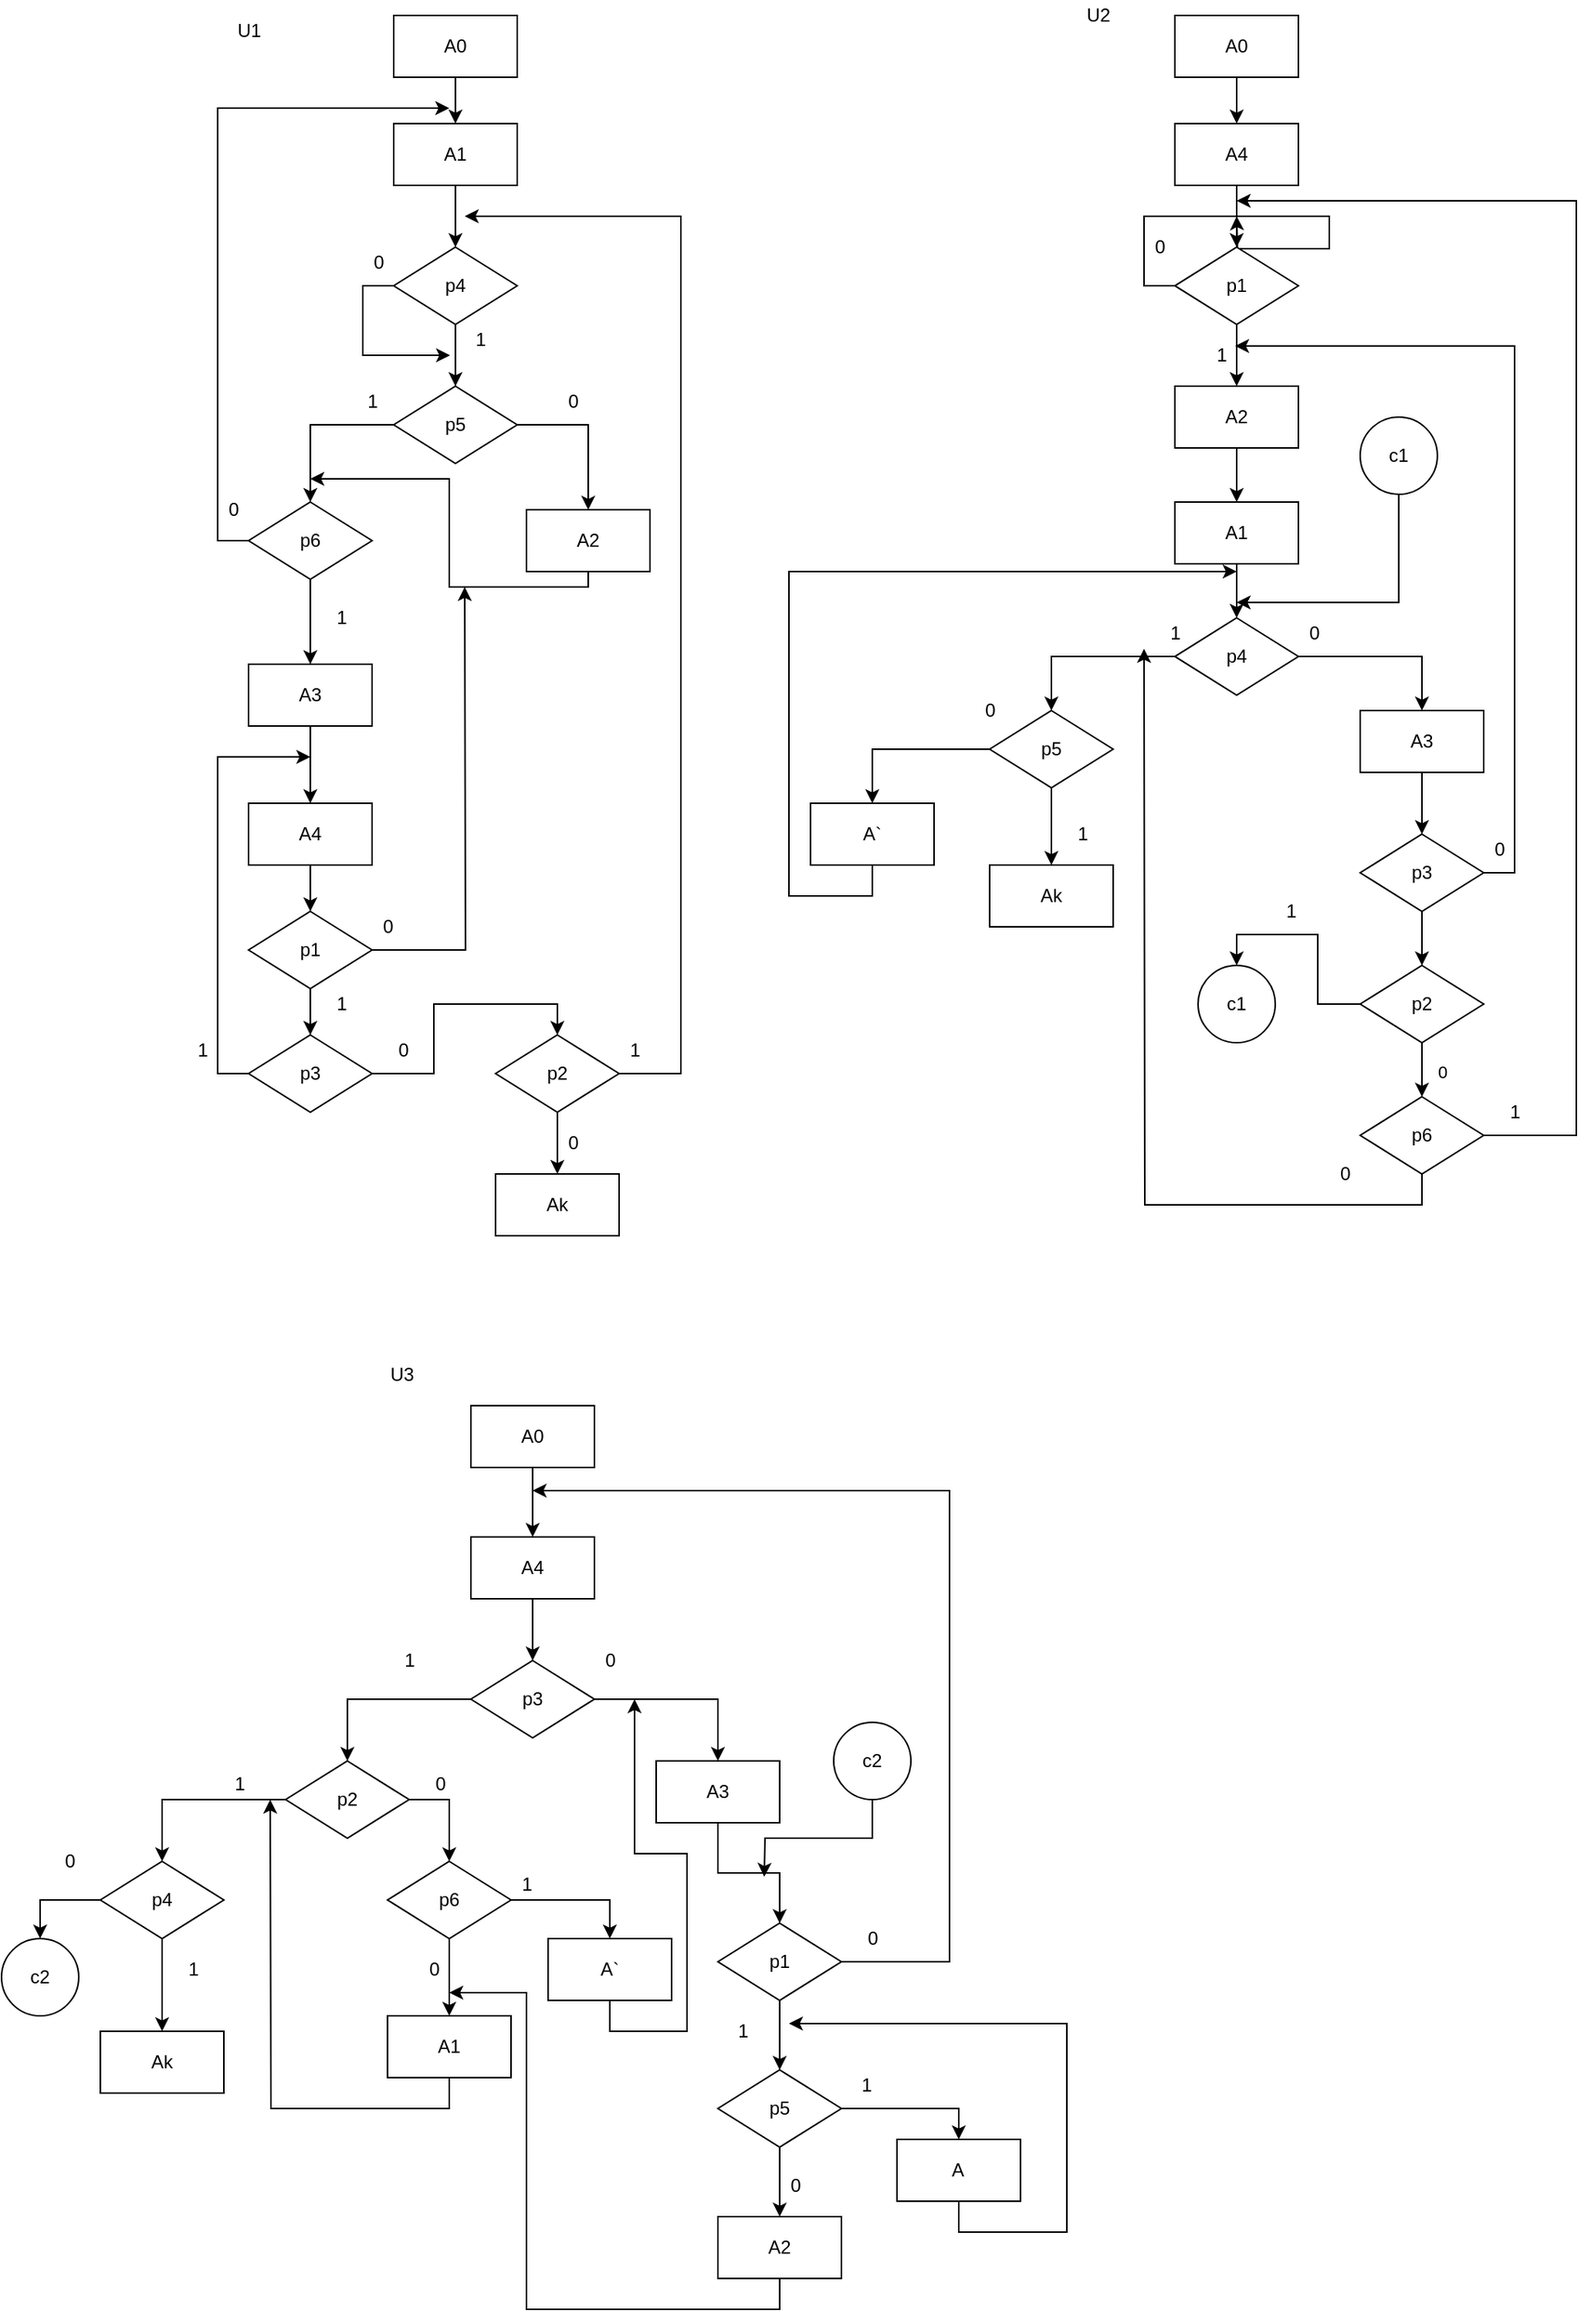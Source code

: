 <mxfile version="14.6.13" type="device"><diagram id="yXmyV-ff9taDBIS8sXon" name="Page-1"><mxGraphModel dx="1955" dy="896" grid="1" gridSize="10" guides="1" tooltips="1" connect="1" arrows="1" fold="1" page="1" pageScale="1" pageWidth="827" pageHeight="1169" math="0" shadow="0"><root><mxCell id="0"/><mxCell id="1" parent="0"/><mxCell id="BDpaVEyDReG0waHdADz5-3" style="edgeStyle=orthogonalEdgeStyle;rounded=0;orthogonalLoop=1;jettySize=auto;html=1;exitX=0.5;exitY=1;exitDx=0;exitDy=0;entryX=0.5;entryY=0;entryDx=0;entryDy=0;" edge="1" parent="1" source="BDpaVEyDReG0waHdADz5-1" target="BDpaVEyDReG0waHdADz5-2"><mxGeometry relative="1" as="geometry"/></mxCell><mxCell id="BDpaVEyDReG0waHdADz5-1" value="A0" style="rounded=0;whiteSpace=wrap;html=1;" vertex="1" parent="1"><mxGeometry x="374" y="30" width="80" height="40" as="geometry"/></mxCell><mxCell id="BDpaVEyDReG0waHdADz5-5" style="edgeStyle=orthogonalEdgeStyle;rounded=0;orthogonalLoop=1;jettySize=auto;html=1;exitX=0.5;exitY=1;exitDx=0;exitDy=0;entryX=0.5;entryY=0;entryDx=0;entryDy=0;" edge="1" parent="1" source="BDpaVEyDReG0waHdADz5-2" target="BDpaVEyDReG0waHdADz5-4"><mxGeometry relative="1" as="geometry"/></mxCell><mxCell id="BDpaVEyDReG0waHdADz5-2" value="A1" style="rounded=0;whiteSpace=wrap;html=1;" vertex="1" parent="1"><mxGeometry x="374" y="100" width="80" height="40" as="geometry"/></mxCell><mxCell id="BDpaVEyDReG0waHdADz5-7" style="edgeStyle=orthogonalEdgeStyle;rounded=0;orthogonalLoop=1;jettySize=auto;html=1;exitX=0.5;exitY=1;exitDx=0;exitDy=0;entryX=0.5;entryY=0;entryDx=0;entryDy=0;" edge="1" parent="1" source="BDpaVEyDReG0waHdADz5-4" target="BDpaVEyDReG0waHdADz5-6"><mxGeometry relative="1" as="geometry"/></mxCell><mxCell id="BDpaVEyDReG0waHdADz5-9" style="edgeStyle=orthogonalEdgeStyle;rounded=0;orthogonalLoop=1;jettySize=auto;html=1;exitX=0;exitY=0.5;exitDx=0;exitDy=0;" edge="1" parent="1" source="BDpaVEyDReG0waHdADz5-4"><mxGeometry relative="1" as="geometry"><mxPoint x="410" y="250" as="targetPoint"/></mxGeometry></mxCell><mxCell id="BDpaVEyDReG0waHdADz5-4" value="p4" style="rhombus;whiteSpace=wrap;html=1;" vertex="1" parent="1"><mxGeometry x="374" y="180" width="80" height="50" as="geometry"/></mxCell><mxCell id="BDpaVEyDReG0waHdADz5-12" style="edgeStyle=orthogonalEdgeStyle;rounded=0;orthogonalLoop=1;jettySize=auto;html=1;exitX=1;exitY=0.5;exitDx=0;exitDy=0;entryX=0.5;entryY=0;entryDx=0;entryDy=0;" edge="1" parent="1" source="BDpaVEyDReG0waHdADz5-6" target="BDpaVEyDReG0waHdADz5-11"><mxGeometry relative="1" as="geometry"/></mxCell><mxCell id="BDpaVEyDReG0waHdADz5-14" style="edgeStyle=orthogonalEdgeStyle;rounded=0;orthogonalLoop=1;jettySize=auto;html=1;exitX=0;exitY=0.5;exitDx=0;exitDy=0;entryX=0.5;entryY=0;entryDx=0;entryDy=0;" edge="1" parent="1" source="BDpaVEyDReG0waHdADz5-6" target="BDpaVEyDReG0waHdADz5-13"><mxGeometry relative="1" as="geometry"/></mxCell><mxCell id="BDpaVEyDReG0waHdADz5-6" value="p5" style="rhombus;whiteSpace=wrap;html=1;" vertex="1" parent="1"><mxGeometry x="374" y="270" width="80" height="50" as="geometry"/></mxCell><mxCell id="BDpaVEyDReG0waHdADz5-8" value="1" style="text;html=1;align=center;verticalAlign=middle;resizable=0;points=[];autosize=1;strokeColor=none;" vertex="1" parent="1"><mxGeometry x="420" y="230" width="20" height="20" as="geometry"/></mxCell><mxCell id="BDpaVEyDReG0waHdADz5-10" value="0" style="text;html=1;align=center;verticalAlign=middle;resizable=0;points=[];autosize=1;strokeColor=none;" vertex="1" parent="1"><mxGeometry x="354" y="180" width="20" height="20" as="geometry"/></mxCell><mxCell id="BDpaVEyDReG0waHdADz5-19" style="edgeStyle=orthogonalEdgeStyle;rounded=0;orthogonalLoop=1;jettySize=auto;html=1;exitX=0.5;exitY=1;exitDx=0;exitDy=0;" edge="1" parent="1" source="BDpaVEyDReG0waHdADz5-11"><mxGeometry relative="1" as="geometry"><mxPoint x="320" y="330" as="targetPoint"/><Array as="points"><mxPoint x="500" y="400"/><mxPoint x="410" y="400"/><mxPoint x="410" y="330"/></Array></mxGeometry></mxCell><mxCell id="BDpaVEyDReG0waHdADz5-11" value="A2" style="rounded=0;whiteSpace=wrap;html=1;" vertex="1" parent="1"><mxGeometry x="460" y="350" width="80" height="40" as="geometry"/></mxCell><mxCell id="BDpaVEyDReG0waHdADz5-20" style="edgeStyle=orthogonalEdgeStyle;rounded=0;orthogonalLoop=1;jettySize=auto;html=1;exitX=0;exitY=0.5;exitDx=0;exitDy=0;" edge="1" parent="1" source="BDpaVEyDReG0waHdADz5-13"><mxGeometry relative="1" as="geometry"><mxPoint x="410" y="90" as="targetPoint"/><Array as="points"><mxPoint x="260" y="370"/><mxPoint x="260" y="90"/></Array></mxGeometry></mxCell><mxCell id="BDpaVEyDReG0waHdADz5-23" style="edgeStyle=orthogonalEdgeStyle;rounded=0;orthogonalLoop=1;jettySize=auto;html=1;exitX=0.5;exitY=1;exitDx=0;exitDy=0;entryX=0.5;entryY=0;entryDx=0;entryDy=0;" edge="1" parent="1" source="BDpaVEyDReG0waHdADz5-13" target="BDpaVEyDReG0waHdADz5-22"><mxGeometry relative="1" as="geometry"/></mxCell><mxCell id="BDpaVEyDReG0waHdADz5-13" value="p6" style="rhombus;whiteSpace=wrap;html=1;" vertex="1" parent="1"><mxGeometry x="280" y="345" width="80" height="50" as="geometry"/></mxCell><mxCell id="BDpaVEyDReG0waHdADz5-15" value="0" style="text;html=1;align=center;verticalAlign=middle;resizable=0;points=[];autosize=1;strokeColor=none;" vertex="1" parent="1"><mxGeometry x="480" y="270" width="20" height="20" as="geometry"/></mxCell><mxCell id="BDpaVEyDReG0waHdADz5-16" value="1" style="text;html=1;align=center;verticalAlign=middle;resizable=0;points=[];autosize=1;strokeColor=none;" vertex="1" parent="1"><mxGeometry x="350" y="270" width="20" height="20" as="geometry"/></mxCell><mxCell id="BDpaVEyDReG0waHdADz5-21" value="0" style="text;html=1;align=center;verticalAlign=middle;resizable=0;points=[];autosize=1;strokeColor=none;" vertex="1" parent="1"><mxGeometry x="260" y="340" width="20" height="20" as="geometry"/></mxCell><mxCell id="BDpaVEyDReG0waHdADz5-26" style="edgeStyle=orthogonalEdgeStyle;rounded=0;orthogonalLoop=1;jettySize=auto;html=1;exitX=0.5;exitY=1;exitDx=0;exitDy=0;entryX=0.5;entryY=0;entryDx=0;entryDy=0;" edge="1" parent="1" source="BDpaVEyDReG0waHdADz5-22" target="BDpaVEyDReG0waHdADz5-25"><mxGeometry relative="1" as="geometry"/></mxCell><mxCell id="BDpaVEyDReG0waHdADz5-22" value="A3" style="rounded=0;whiteSpace=wrap;html=1;" vertex="1" parent="1"><mxGeometry x="280" y="450" width="80" height="40" as="geometry"/></mxCell><mxCell id="BDpaVEyDReG0waHdADz5-24" value="1" style="text;html=1;align=center;verticalAlign=middle;resizable=0;points=[];autosize=1;strokeColor=none;" vertex="1" parent="1"><mxGeometry x="330" y="410" width="20" height="20" as="geometry"/></mxCell><mxCell id="BDpaVEyDReG0waHdADz5-28" style="edgeStyle=orthogonalEdgeStyle;rounded=0;orthogonalLoop=1;jettySize=auto;html=1;exitX=0.5;exitY=1;exitDx=0;exitDy=0;entryX=0.5;entryY=0;entryDx=0;entryDy=0;" edge="1" parent="1" source="BDpaVEyDReG0waHdADz5-25" target="BDpaVEyDReG0waHdADz5-27"><mxGeometry relative="1" as="geometry"/></mxCell><mxCell id="BDpaVEyDReG0waHdADz5-25" value="A4" style="rounded=0;whiteSpace=wrap;html=1;" vertex="1" parent="1"><mxGeometry x="280" y="540" width="80" height="40" as="geometry"/></mxCell><mxCell id="BDpaVEyDReG0waHdADz5-29" style="edgeStyle=orthogonalEdgeStyle;rounded=0;orthogonalLoop=1;jettySize=auto;html=1;exitX=1;exitY=0.5;exitDx=0;exitDy=0;" edge="1" parent="1" source="BDpaVEyDReG0waHdADz5-27"><mxGeometry relative="1" as="geometry"><mxPoint x="420" y="400" as="targetPoint"/></mxGeometry></mxCell><mxCell id="BDpaVEyDReG0waHdADz5-32" style="edgeStyle=orthogonalEdgeStyle;rounded=0;orthogonalLoop=1;jettySize=auto;html=1;exitX=0.5;exitY=1;exitDx=0;exitDy=0;entryX=0.5;entryY=0;entryDx=0;entryDy=0;" edge="1" parent="1" source="BDpaVEyDReG0waHdADz5-27" target="BDpaVEyDReG0waHdADz5-31"><mxGeometry relative="1" as="geometry"/></mxCell><mxCell id="BDpaVEyDReG0waHdADz5-27" value="p1" style="rhombus;whiteSpace=wrap;html=1;" vertex="1" parent="1"><mxGeometry x="280" y="610" width="80" height="50" as="geometry"/></mxCell><mxCell id="BDpaVEyDReG0waHdADz5-30" value="0" style="text;html=1;align=center;verticalAlign=middle;resizable=0;points=[];autosize=1;strokeColor=none;" vertex="1" parent="1"><mxGeometry x="360" y="610" width="20" height="20" as="geometry"/></mxCell><mxCell id="BDpaVEyDReG0waHdADz5-34" style="edgeStyle=orthogonalEdgeStyle;rounded=0;orthogonalLoop=1;jettySize=auto;html=1;exitX=0;exitY=0.5;exitDx=0;exitDy=0;" edge="1" parent="1" source="BDpaVEyDReG0waHdADz5-31"><mxGeometry relative="1" as="geometry"><mxPoint x="320" y="510" as="targetPoint"/><Array as="points"><mxPoint x="260" y="715"/><mxPoint x="260" y="510"/></Array></mxGeometry></mxCell><mxCell id="BDpaVEyDReG0waHdADz5-37" style="edgeStyle=orthogonalEdgeStyle;rounded=0;orthogonalLoop=1;jettySize=auto;html=1;exitX=1;exitY=0.5;exitDx=0;exitDy=0;entryX=0.5;entryY=0;entryDx=0;entryDy=0;" edge="1" parent="1" source="BDpaVEyDReG0waHdADz5-31" target="BDpaVEyDReG0waHdADz5-36"><mxGeometry relative="1" as="geometry"/></mxCell><mxCell id="BDpaVEyDReG0waHdADz5-31" value="p3" style="rhombus;whiteSpace=wrap;html=1;" vertex="1" parent="1"><mxGeometry x="280" y="690" width="80" height="50" as="geometry"/></mxCell><mxCell id="BDpaVEyDReG0waHdADz5-33" value="1" style="text;html=1;align=center;verticalAlign=middle;resizable=0;points=[];autosize=1;strokeColor=none;" vertex="1" parent="1"><mxGeometry x="330" y="660" width="20" height="20" as="geometry"/></mxCell><mxCell id="BDpaVEyDReG0waHdADz5-35" value="1" style="text;html=1;align=center;verticalAlign=middle;resizable=0;points=[];autosize=1;strokeColor=none;" vertex="1" parent="1"><mxGeometry x="240" y="690" width="20" height="20" as="geometry"/></mxCell><mxCell id="BDpaVEyDReG0waHdADz5-39" style="edgeStyle=orthogonalEdgeStyle;rounded=0;orthogonalLoop=1;jettySize=auto;html=1;exitX=1;exitY=0.5;exitDx=0;exitDy=0;" edge="1" parent="1" source="BDpaVEyDReG0waHdADz5-36"><mxGeometry relative="1" as="geometry"><mxPoint x="420" y="160" as="targetPoint"/><Array as="points"><mxPoint x="560" y="715"/><mxPoint x="560" y="160"/></Array></mxGeometry></mxCell><mxCell id="BDpaVEyDReG0waHdADz5-42" style="edgeStyle=orthogonalEdgeStyle;rounded=0;orthogonalLoop=1;jettySize=auto;html=1;exitX=0.5;exitY=1;exitDx=0;exitDy=0;" edge="1" parent="1" source="BDpaVEyDReG0waHdADz5-36" target="BDpaVEyDReG0waHdADz5-41"><mxGeometry relative="1" as="geometry"/></mxCell><mxCell id="BDpaVEyDReG0waHdADz5-36" value="p2" style="rhombus;whiteSpace=wrap;html=1;" vertex="1" parent="1"><mxGeometry x="440" y="690" width="80" height="50" as="geometry"/></mxCell><mxCell id="BDpaVEyDReG0waHdADz5-38" value="0" style="text;html=1;align=center;verticalAlign=middle;resizable=0;points=[];autosize=1;strokeColor=none;" vertex="1" parent="1"><mxGeometry x="370" y="690" width="20" height="20" as="geometry"/></mxCell><mxCell id="BDpaVEyDReG0waHdADz5-40" value="1" style="text;html=1;align=center;verticalAlign=middle;resizable=0;points=[];autosize=1;strokeColor=none;" vertex="1" parent="1"><mxGeometry x="520" y="690" width="20" height="20" as="geometry"/></mxCell><mxCell id="BDpaVEyDReG0waHdADz5-41" value="Ak" style="rounded=0;whiteSpace=wrap;html=1;" vertex="1" parent="1"><mxGeometry x="440" y="780" width="80" height="40" as="geometry"/></mxCell><mxCell id="BDpaVEyDReG0waHdADz5-43" value="0" style="text;html=1;align=center;verticalAlign=middle;resizable=0;points=[];autosize=1;strokeColor=none;" vertex="1" parent="1"><mxGeometry x="480" y="750" width="20" height="20" as="geometry"/></mxCell><mxCell id="BDpaVEyDReG0waHdADz5-46" style="edgeStyle=orthogonalEdgeStyle;rounded=0;orthogonalLoop=1;jettySize=auto;html=1;exitX=0.5;exitY=1;exitDx=0;exitDy=0;entryX=0.5;entryY=0;entryDx=0;entryDy=0;" edge="1" parent="1" source="BDpaVEyDReG0waHdADz5-44" target="BDpaVEyDReG0waHdADz5-45"><mxGeometry relative="1" as="geometry"/></mxCell><mxCell id="BDpaVEyDReG0waHdADz5-44" value="A0" style="rounded=0;whiteSpace=wrap;html=1;" vertex="1" parent="1"><mxGeometry x="880" y="30" width="80" height="40" as="geometry"/></mxCell><mxCell id="BDpaVEyDReG0waHdADz5-50" style="edgeStyle=orthogonalEdgeStyle;rounded=0;orthogonalLoop=1;jettySize=auto;html=1;exitX=0.5;exitY=1;exitDx=0;exitDy=0;entryX=0.5;entryY=0;entryDx=0;entryDy=0;" edge="1" parent="1" source="BDpaVEyDReG0waHdADz5-45" target="BDpaVEyDReG0waHdADz5-49"><mxGeometry relative="1" as="geometry"/></mxCell><mxCell id="BDpaVEyDReG0waHdADz5-45" value="A4" style="rounded=0;whiteSpace=wrap;html=1;" vertex="1" parent="1"><mxGeometry x="880" y="100" width="80" height="40" as="geometry"/></mxCell><mxCell id="BDpaVEyDReG0waHdADz5-47" value="U1" style="text;html=1;align=center;verticalAlign=middle;resizable=0;points=[];autosize=1;strokeColor=none;" vertex="1" parent="1"><mxGeometry x="265" y="30" width="30" height="20" as="geometry"/></mxCell><mxCell id="BDpaVEyDReG0waHdADz5-48" value="U2" style="text;html=1;align=center;verticalAlign=middle;resizable=0;points=[];autosize=1;strokeColor=none;" vertex="1" parent="1"><mxGeometry x="815" y="20" width="30" height="20" as="geometry"/></mxCell><mxCell id="BDpaVEyDReG0waHdADz5-54" style="edgeStyle=orthogonalEdgeStyle;rounded=0;orthogonalLoop=1;jettySize=auto;html=1;exitX=0.5;exitY=1;exitDx=0;exitDy=0;entryX=0.5;entryY=0;entryDx=0;entryDy=0;" edge="1" parent="1" source="BDpaVEyDReG0waHdADz5-49" target="BDpaVEyDReG0waHdADz5-53"><mxGeometry relative="1" as="geometry"/></mxCell><mxCell id="BDpaVEyDReG0waHdADz5-82" style="edgeStyle=orthogonalEdgeStyle;rounded=0;orthogonalLoop=1;jettySize=auto;html=1;exitX=0;exitY=0.5;exitDx=0;exitDy=0;" edge="1" parent="1" source="BDpaVEyDReG0waHdADz5-49"><mxGeometry relative="1" as="geometry"><mxPoint x="920" y="160" as="targetPoint"/></mxGeometry></mxCell><mxCell id="BDpaVEyDReG0waHdADz5-49" value="p1" style="rhombus;whiteSpace=wrap;html=1;" vertex="1" parent="1"><mxGeometry x="880" y="180" width="80" height="50" as="geometry"/></mxCell><mxCell id="BDpaVEyDReG0waHdADz5-57" style="edgeStyle=orthogonalEdgeStyle;rounded=0;orthogonalLoop=1;jettySize=auto;html=1;exitX=0.5;exitY=1;exitDx=0;exitDy=0;entryX=0.5;entryY=0;entryDx=0;entryDy=0;" edge="1" parent="1" source="BDpaVEyDReG0waHdADz5-53" target="BDpaVEyDReG0waHdADz5-56"><mxGeometry relative="1" as="geometry"/></mxCell><mxCell id="BDpaVEyDReG0waHdADz5-53" value="A2" style="rounded=0;whiteSpace=wrap;html=1;" vertex="1" parent="1"><mxGeometry x="880" y="270" width="80" height="40" as="geometry"/></mxCell><mxCell id="BDpaVEyDReG0waHdADz5-55" value="1" style="text;html=1;align=center;verticalAlign=middle;resizable=0;points=[];autosize=1;strokeColor=none;" vertex="1" parent="1"><mxGeometry x="900" y="240" width="20" height="20" as="geometry"/></mxCell><mxCell id="BDpaVEyDReG0waHdADz5-59" style="edgeStyle=orthogonalEdgeStyle;rounded=0;orthogonalLoop=1;jettySize=auto;html=1;exitX=0.5;exitY=1;exitDx=0;exitDy=0;entryX=0.5;entryY=0;entryDx=0;entryDy=0;" edge="1" parent="1" source="BDpaVEyDReG0waHdADz5-56" target="BDpaVEyDReG0waHdADz5-58"><mxGeometry relative="1" as="geometry"/></mxCell><mxCell id="BDpaVEyDReG0waHdADz5-56" value="A1" style="rounded=0;whiteSpace=wrap;html=1;" vertex="1" parent="1"><mxGeometry x="880" y="345" width="80" height="40" as="geometry"/></mxCell><mxCell id="BDpaVEyDReG0waHdADz5-61" style="edgeStyle=orthogonalEdgeStyle;rounded=0;orthogonalLoop=1;jettySize=auto;html=1;exitX=0;exitY=0.5;exitDx=0;exitDy=0;" edge="1" parent="1" source="BDpaVEyDReG0waHdADz5-58" target="BDpaVEyDReG0waHdADz5-60"><mxGeometry relative="1" as="geometry"/></mxCell><mxCell id="BDpaVEyDReG0waHdADz5-64" style="edgeStyle=orthogonalEdgeStyle;rounded=0;orthogonalLoop=1;jettySize=auto;html=1;exitX=1;exitY=0.5;exitDx=0;exitDy=0;entryX=0.5;entryY=0;entryDx=0;entryDy=0;" edge="1" parent="1" source="BDpaVEyDReG0waHdADz5-58" target="BDpaVEyDReG0waHdADz5-63"><mxGeometry relative="1" as="geometry"/></mxCell><mxCell id="BDpaVEyDReG0waHdADz5-58" value="p4" style="rhombus;whiteSpace=wrap;html=1;" vertex="1" parent="1"><mxGeometry x="880" y="420" width="80" height="50" as="geometry"/></mxCell><mxCell id="BDpaVEyDReG0waHdADz5-90" style="edgeStyle=orthogonalEdgeStyle;rounded=0;orthogonalLoop=1;jettySize=auto;html=1;exitX=0.5;exitY=1;exitDx=0;exitDy=0;entryX=0.5;entryY=0;entryDx=0;entryDy=0;" edge="1" parent="1" source="BDpaVEyDReG0waHdADz5-60" target="BDpaVEyDReG0waHdADz5-89"><mxGeometry relative="1" as="geometry"/></mxCell><mxCell id="BDpaVEyDReG0waHdADz5-172" style="edgeStyle=orthogonalEdgeStyle;rounded=0;orthogonalLoop=1;jettySize=auto;html=1;exitX=0;exitY=0.5;exitDx=0;exitDy=0;entryX=0.5;entryY=0;entryDx=0;entryDy=0;" edge="1" parent="1" source="BDpaVEyDReG0waHdADz5-60" target="BDpaVEyDReG0waHdADz5-171"><mxGeometry relative="1" as="geometry"/></mxCell><mxCell id="BDpaVEyDReG0waHdADz5-60" value="p5" style="rhombus;whiteSpace=wrap;html=1;" vertex="1" parent="1"><mxGeometry x="760" y="480" width="80" height="50" as="geometry"/></mxCell><mxCell id="BDpaVEyDReG0waHdADz5-62" value="1" style="text;html=1;align=center;verticalAlign=middle;resizable=0;points=[];autosize=1;strokeColor=none;" vertex="1" parent="1"><mxGeometry x="870" y="420" width="20" height="20" as="geometry"/></mxCell><mxCell id="BDpaVEyDReG0waHdADz5-67" style="edgeStyle=orthogonalEdgeStyle;rounded=0;orthogonalLoop=1;jettySize=auto;html=1;exitX=0.5;exitY=1;exitDx=0;exitDy=0;entryX=0.5;entryY=0;entryDx=0;entryDy=0;" edge="1" parent="1" source="BDpaVEyDReG0waHdADz5-63" target="BDpaVEyDReG0waHdADz5-66"><mxGeometry relative="1" as="geometry"/></mxCell><mxCell id="BDpaVEyDReG0waHdADz5-63" value="A3" style="rounded=0;whiteSpace=wrap;html=1;" vertex="1" parent="1"><mxGeometry x="1000" y="480" width="80" height="40" as="geometry"/></mxCell><mxCell id="BDpaVEyDReG0waHdADz5-65" value="0" style="text;html=1;align=center;verticalAlign=middle;resizable=0;points=[];autosize=1;strokeColor=none;" vertex="1" parent="1"><mxGeometry x="960" y="420" width="20" height="20" as="geometry"/></mxCell><mxCell id="BDpaVEyDReG0waHdADz5-68" style="edgeStyle=orthogonalEdgeStyle;rounded=0;orthogonalLoop=1;jettySize=auto;html=1;exitX=1;exitY=0.5;exitDx=0;exitDy=0;entryX=0.95;entryY=0.2;entryDx=0;entryDy=0;entryPerimeter=0;" edge="1" parent="1" source="BDpaVEyDReG0waHdADz5-66" target="BDpaVEyDReG0waHdADz5-55"><mxGeometry relative="1" as="geometry"/></mxCell><mxCell id="BDpaVEyDReG0waHdADz5-71" style="edgeStyle=orthogonalEdgeStyle;rounded=0;orthogonalLoop=1;jettySize=auto;html=1;exitX=0.5;exitY=1;exitDx=0;exitDy=0;entryX=0.5;entryY=0;entryDx=0;entryDy=0;" edge="1" parent="1" source="BDpaVEyDReG0waHdADz5-66" target="BDpaVEyDReG0waHdADz5-70"><mxGeometry relative="1" as="geometry"/></mxCell><mxCell id="BDpaVEyDReG0waHdADz5-66" value="p3" style="rhombus;whiteSpace=wrap;html=1;" vertex="1" parent="1"><mxGeometry x="1000" y="560" width="80" height="50" as="geometry"/></mxCell><mxCell id="BDpaVEyDReG0waHdADz5-69" value="0" style="text;html=1;align=center;verticalAlign=middle;resizable=0;points=[];autosize=1;strokeColor=none;" vertex="1" parent="1"><mxGeometry x="1080" y="560" width="20" height="20" as="geometry"/></mxCell><mxCell id="BDpaVEyDReG0waHdADz5-73" style="edgeStyle=orthogonalEdgeStyle;rounded=0;orthogonalLoop=1;jettySize=auto;html=1;exitX=0;exitY=0.5;exitDx=0;exitDy=0;entryX=0.5;entryY=0;entryDx=0;entryDy=0;" edge="1" parent="1" source="BDpaVEyDReG0waHdADz5-70" target="BDpaVEyDReG0waHdADz5-72"><mxGeometry relative="1" as="geometry"/></mxCell><mxCell id="BDpaVEyDReG0waHdADz5-78" style="edgeStyle=orthogonalEdgeStyle;rounded=0;orthogonalLoop=1;jettySize=auto;html=1;exitX=0.5;exitY=1;exitDx=0;exitDy=0;entryX=0.5;entryY=0;entryDx=0;entryDy=0;" edge="1" parent="1" source="BDpaVEyDReG0waHdADz5-70" target="BDpaVEyDReG0waHdADz5-77"><mxGeometry relative="1" as="geometry"/></mxCell><mxCell id="BDpaVEyDReG0waHdADz5-79" value="0" style="edgeLabel;html=1;align=center;verticalAlign=middle;resizable=0;points=[];" vertex="1" connectable="0" parent="BDpaVEyDReG0waHdADz5-78"><mxGeometry x="0.086" y="13" relative="1" as="geometry"><mxPoint as="offset"/></mxGeometry></mxCell><mxCell id="BDpaVEyDReG0waHdADz5-70" value="p2" style="rhombus;whiteSpace=wrap;html=1;" vertex="1" parent="1"><mxGeometry x="1000" y="645" width="80" height="50" as="geometry"/></mxCell><mxCell id="BDpaVEyDReG0waHdADz5-72" value="c1" style="ellipse;whiteSpace=wrap;html=1;aspect=fixed;" vertex="1" parent="1"><mxGeometry x="895" y="645" width="50" height="50" as="geometry"/></mxCell><mxCell id="BDpaVEyDReG0waHdADz5-74" value="1" style="text;html=1;align=center;verticalAlign=middle;resizable=0;points=[];autosize=1;strokeColor=none;" vertex="1" parent="1"><mxGeometry x="945" y="600" width="20" height="20" as="geometry"/></mxCell><mxCell id="BDpaVEyDReG0waHdADz5-76" style="edgeStyle=orthogonalEdgeStyle;rounded=0;orthogonalLoop=1;jettySize=auto;html=1;exitX=0.5;exitY=1;exitDx=0;exitDy=0;" edge="1" parent="1" source="BDpaVEyDReG0waHdADz5-75"><mxGeometry relative="1" as="geometry"><mxPoint x="920" y="410" as="targetPoint"/><Array as="points"><mxPoint x="1025" y="410"/></Array></mxGeometry></mxCell><mxCell id="BDpaVEyDReG0waHdADz5-75" value="c1" style="ellipse;whiteSpace=wrap;html=1;aspect=fixed;" vertex="1" parent="1"><mxGeometry x="1000" y="290" width="50" height="50" as="geometry"/></mxCell><mxCell id="BDpaVEyDReG0waHdADz5-80" style="edgeStyle=orthogonalEdgeStyle;rounded=0;orthogonalLoop=1;jettySize=auto;html=1;exitX=0.5;exitY=1;exitDx=0;exitDy=0;" edge="1" parent="1" source="BDpaVEyDReG0waHdADz5-77"><mxGeometry relative="1" as="geometry"><mxPoint x="860" y="440" as="targetPoint"/></mxGeometry></mxCell><mxCell id="BDpaVEyDReG0waHdADz5-85" style="edgeStyle=orthogonalEdgeStyle;rounded=0;orthogonalLoop=1;jettySize=auto;html=1;exitX=1;exitY=0.5;exitDx=0;exitDy=0;" edge="1" parent="1" source="BDpaVEyDReG0waHdADz5-77"><mxGeometry relative="1" as="geometry"><mxPoint x="920" y="150" as="targetPoint"/><Array as="points"><mxPoint x="1140" y="755"/><mxPoint x="1140" y="150"/></Array></mxGeometry></mxCell><mxCell id="BDpaVEyDReG0waHdADz5-77" value="p6" style="rhombus;whiteSpace=wrap;html=1;" vertex="1" parent="1"><mxGeometry x="1000" y="730" width="80" height="50" as="geometry"/></mxCell><mxCell id="BDpaVEyDReG0waHdADz5-81" value="0" style="text;html=1;align=center;verticalAlign=middle;resizable=0;points=[];autosize=1;strokeColor=none;" vertex="1" parent="1"><mxGeometry x="980" y="770" width="20" height="20" as="geometry"/></mxCell><mxCell id="BDpaVEyDReG0waHdADz5-84" value="0" style="text;html=1;align=center;verticalAlign=middle;resizable=0;points=[];autosize=1;strokeColor=none;" vertex="1" parent="1"><mxGeometry x="860" y="170" width="20" height="20" as="geometry"/></mxCell><mxCell id="BDpaVEyDReG0waHdADz5-86" value="1" style="text;html=1;align=center;verticalAlign=middle;resizable=0;points=[];autosize=1;strokeColor=none;" vertex="1" parent="1"><mxGeometry x="1090" y="730" width="20" height="20" as="geometry"/></mxCell><mxCell id="BDpaVEyDReG0waHdADz5-88" value="0" style="text;html=1;align=center;verticalAlign=middle;resizable=0;points=[];autosize=1;strokeColor=none;" vertex="1" parent="1"><mxGeometry x="750" y="470" width="20" height="20" as="geometry"/></mxCell><mxCell id="BDpaVEyDReG0waHdADz5-89" value="Ak" style="rounded=0;whiteSpace=wrap;html=1;" vertex="1" parent="1"><mxGeometry x="760" y="580" width="80" height="40" as="geometry"/></mxCell><mxCell id="BDpaVEyDReG0waHdADz5-91" value="1" style="text;html=1;align=center;verticalAlign=middle;resizable=0;points=[];autosize=1;strokeColor=none;" vertex="1" parent="1"><mxGeometry x="810" y="550" width="20" height="20" as="geometry"/></mxCell><mxCell id="BDpaVEyDReG0waHdADz5-92" value="U3" style="text;html=1;align=center;verticalAlign=middle;resizable=0;points=[];autosize=1;strokeColor=none;" vertex="1" parent="1"><mxGeometry x="364" y="900" width="30" height="20" as="geometry"/></mxCell><mxCell id="BDpaVEyDReG0waHdADz5-95" style="edgeStyle=orthogonalEdgeStyle;rounded=0;orthogonalLoop=1;jettySize=auto;html=1;exitX=0.5;exitY=1;exitDx=0;exitDy=0;entryX=0.5;entryY=0;entryDx=0;entryDy=0;" edge="1" parent="1" source="BDpaVEyDReG0waHdADz5-93" target="BDpaVEyDReG0waHdADz5-94"><mxGeometry relative="1" as="geometry"/></mxCell><mxCell id="BDpaVEyDReG0waHdADz5-93" value="A0" style="rounded=0;whiteSpace=wrap;html=1;" vertex="1" parent="1"><mxGeometry x="424" y="930" width="80" height="40" as="geometry"/></mxCell><mxCell id="BDpaVEyDReG0waHdADz5-97" style="edgeStyle=orthogonalEdgeStyle;rounded=0;orthogonalLoop=1;jettySize=auto;html=1;exitX=0.5;exitY=1;exitDx=0;exitDy=0;entryX=0.5;entryY=0;entryDx=0;entryDy=0;" edge="1" parent="1" source="BDpaVEyDReG0waHdADz5-94" target="BDpaVEyDReG0waHdADz5-96"><mxGeometry relative="1" as="geometry"/></mxCell><mxCell id="BDpaVEyDReG0waHdADz5-94" value="A4" style="rounded=0;whiteSpace=wrap;html=1;" vertex="1" parent="1"><mxGeometry x="424" y="1015" width="80" height="40" as="geometry"/></mxCell><mxCell id="BDpaVEyDReG0waHdADz5-99" style="edgeStyle=orthogonalEdgeStyle;rounded=0;orthogonalLoop=1;jettySize=auto;html=1;exitX=0;exitY=0.5;exitDx=0;exitDy=0;entryX=0.5;entryY=0;entryDx=0;entryDy=0;" edge="1" parent="1" source="BDpaVEyDReG0waHdADz5-96" target="BDpaVEyDReG0waHdADz5-98"><mxGeometry relative="1" as="geometry"/></mxCell><mxCell id="BDpaVEyDReG0waHdADz5-102" style="edgeStyle=orthogonalEdgeStyle;rounded=0;orthogonalLoop=1;jettySize=auto;html=1;exitX=1;exitY=0.5;exitDx=0;exitDy=0;entryX=0.5;entryY=0;entryDx=0;entryDy=0;" edge="1" parent="1" source="BDpaVEyDReG0waHdADz5-96" target="BDpaVEyDReG0waHdADz5-101"><mxGeometry relative="1" as="geometry"/></mxCell><mxCell id="BDpaVEyDReG0waHdADz5-96" value="p3" style="rhombus;whiteSpace=wrap;html=1;" vertex="1" parent="1"><mxGeometry x="424" y="1095" width="80" height="50" as="geometry"/></mxCell><mxCell id="BDpaVEyDReG0waHdADz5-108" style="edgeStyle=orthogonalEdgeStyle;rounded=0;orthogonalLoop=1;jettySize=auto;html=1;exitX=1;exitY=0.5;exitDx=0;exitDy=0;entryX=0.5;entryY=0;entryDx=0;entryDy=0;" edge="1" parent="1" source="BDpaVEyDReG0waHdADz5-98" target="BDpaVEyDReG0waHdADz5-107"><mxGeometry relative="1" as="geometry"/></mxCell><mxCell id="BDpaVEyDReG0waHdADz5-109" style="edgeStyle=orthogonalEdgeStyle;rounded=0;orthogonalLoop=1;jettySize=auto;html=1;exitX=0;exitY=0.5;exitDx=0;exitDy=0;entryX=0.5;entryY=0;entryDx=0;entryDy=0;" edge="1" parent="1" source="BDpaVEyDReG0waHdADz5-98" target="BDpaVEyDReG0waHdADz5-106"><mxGeometry relative="1" as="geometry"/></mxCell><mxCell id="BDpaVEyDReG0waHdADz5-98" value="p2" style="rhombus;whiteSpace=wrap;html=1;" vertex="1" parent="1"><mxGeometry x="304" y="1160" width="80" height="50" as="geometry"/></mxCell><mxCell id="BDpaVEyDReG0waHdADz5-100" value="1" style="text;html=1;align=center;verticalAlign=middle;resizable=0;points=[];autosize=1;strokeColor=none;" vertex="1" parent="1"><mxGeometry x="374" y="1085" width="20" height="20" as="geometry"/></mxCell><mxCell id="BDpaVEyDReG0waHdADz5-119" style="edgeStyle=orthogonalEdgeStyle;rounded=0;orthogonalLoop=1;jettySize=auto;html=1;exitX=0.5;exitY=1;exitDx=0;exitDy=0;entryX=0.5;entryY=0;entryDx=0;entryDy=0;" edge="1" parent="1" source="BDpaVEyDReG0waHdADz5-101" target="BDpaVEyDReG0waHdADz5-118"><mxGeometry relative="1" as="geometry"/></mxCell><mxCell id="BDpaVEyDReG0waHdADz5-101" value="A3" style="rounded=0;whiteSpace=wrap;html=1;" vertex="1" parent="1"><mxGeometry x="544" y="1160" width="80" height="40" as="geometry"/></mxCell><mxCell id="BDpaVEyDReG0waHdADz5-103" value="0" style="text;html=1;align=center;verticalAlign=middle;resizable=0;points=[];autosize=1;strokeColor=none;" vertex="1" parent="1"><mxGeometry x="504" y="1085" width="20" height="20" as="geometry"/></mxCell><mxCell id="BDpaVEyDReG0waHdADz5-135" style="edgeStyle=orthogonalEdgeStyle;rounded=0;orthogonalLoop=1;jettySize=auto;html=1;exitX=0;exitY=0.5;exitDx=0;exitDy=0;entryX=0.5;entryY=0;entryDx=0;entryDy=0;" edge="1" parent="1" source="BDpaVEyDReG0waHdADz5-106" target="BDpaVEyDReG0waHdADz5-134"><mxGeometry relative="1" as="geometry"/></mxCell><mxCell id="BDpaVEyDReG0waHdADz5-139" style="edgeStyle=orthogonalEdgeStyle;rounded=0;orthogonalLoop=1;jettySize=auto;html=1;exitX=0.5;exitY=1;exitDx=0;exitDy=0;entryX=0.5;entryY=0;entryDx=0;entryDy=0;" edge="1" parent="1" source="BDpaVEyDReG0waHdADz5-106" target="BDpaVEyDReG0waHdADz5-138"><mxGeometry relative="1" as="geometry"/></mxCell><mxCell id="BDpaVEyDReG0waHdADz5-106" value="p4" style="rhombus;whiteSpace=wrap;html=1;" vertex="1" parent="1"><mxGeometry x="184" y="1225" width="80" height="50" as="geometry"/></mxCell><mxCell id="BDpaVEyDReG0waHdADz5-115" style="edgeStyle=orthogonalEdgeStyle;rounded=0;orthogonalLoop=1;jettySize=auto;html=1;exitX=0.5;exitY=1;exitDx=0;exitDy=0;entryX=0.5;entryY=0;entryDx=0;entryDy=0;" edge="1" parent="1" source="BDpaVEyDReG0waHdADz5-107" target="BDpaVEyDReG0waHdADz5-114"><mxGeometry relative="1" as="geometry"/></mxCell><mxCell id="BDpaVEyDReG0waHdADz5-180" style="edgeStyle=orthogonalEdgeStyle;rounded=0;orthogonalLoop=1;jettySize=auto;html=1;exitX=1;exitY=0.5;exitDx=0;exitDy=0;entryX=0.5;entryY=0;entryDx=0;entryDy=0;" edge="1" parent="1" source="BDpaVEyDReG0waHdADz5-107" target="BDpaVEyDReG0waHdADz5-178"><mxGeometry relative="1" as="geometry"/></mxCell><mxCell id="BDpaVEyDReG0waHdADz5-107" value="p6" style="rhombus;whiteSpace=wrap;html=1;" vertex="1" parent="1"><mxGeometry x="370" y="1225" width="80" height="50" as="geometry"/></mxCell><mxCell id="BDpaVEyDReG0waHdADz5-110" value="1" style="text;html=1;align=center;verticalAlign=middle;resizable=0;points=[];autosize=1;strokeColor=none;" vertex="1" parent="1"><mxGeometry x="264" y="1165" width="20" height="20" as="geometry"/></mxCell><mxCell id="BDpaVEyDReG0waHdADz5-111" value="0" style="text;html=1;align=center;verticalAlign=middle;resizable=0;points=[];autosize=1;strokeColor=none;" vertex="1" parent="1"><mxGeometry x="394" y="1165" width="20" height="20" as="geometry"/></mxCell><mxCell id="BDpaVEyDReG0waHdADz5-132" style="edgeStyle=orthogonalEdgeStyle;rounded=0;orthogonalLoop=1;jettySize=auto;html=1;exitX=0.5;exitY=1;exitDx=0;exitDy=0;" edge="1" parent="1" source="BDpaVEyDReG0waHdADz5-114"><mxGeometry relative="1" as="geometry"><mxPoint x="294" y="1185" as="targetPoint"/></mxGeometry></mxCell><mxCell id="BDpaVEyDReG0waHdADz5-114" value="A1" style="rounded=0;whiteSpace=wrap;html=1;" vertex="1" parent="1"><mxGeometry x="370" y="1325" width="80" height="40" as="geometry"/></mxCell><mxCell id="BDpaVEyDReG0waHdADz5-116" value="0" style="text;html=1;align=center;verticalAlign=middle;resizable=0;points=[];autosize=1;strokeColor=none;" vertex="1" parent="1"><mxGeometry x="390" y="1285" width="20" height="20" as="geometry"/></mxCell><mxCell id="BDpaVEyDReG0waHdADz5-120" style="edgeStyle=orthogonalEdgeStyle;rounded=0;orthogonalLoop=1;jettySize=auto;html=1;exitX=1;exitY=0.5;exitDx=0;exitDy=0;" edge="1" parent="1" source="BDpaVEyDReG0waHdADz5-118"><mxGeometry relative="1" as="geometry"><mxPoint x="464" y="985" as="targetPoint"/><Array as="points"><mxPoint x="734" y="1290"/><mxPoint x="734" y="985"/></Array></mxGeometry></mxCell><mxCell id="BDpaVEyDReG0waHdADz5-123" style="edgeStyle=orthogonalEdgeStyle;rounded=0;orthogonalLoop=1;jettySize=auto;html=1;exitX=0.5;exitY=1;exitDx=0;exitDy=0;entryX=0.5;entryY=0;entryDx=0;entryDy=0;" edge="1" parent="1" source="BDpaVEyDReG0waHdADz5-118" target="BDpaVEyDReG0waHdADz5-122"><mxGeometry relative="1" as="geometry"/></mxCell><mxCell id="BDpaVEyDReG0waHdADz5-118" value="p1" style="rhombus;whiteSpace=wrap;html=1;" vertex="1" parent="1"><mxGeometry x="584" y="1265" width="80" height="50" as="geometry"/></mxCell><mxCell id="BDpaVEyDReG0waHdADz5-121" value="0" style="text;html=1;align=center;verticalAlign=middle;resizable=0;points=[];autosize=1;strokeColor=none;" vertex="1" parent="1"><mxGeometry x="674" y="1265" width="20" height="20" as="geometry"/></mxCell><mxCell id="BDpaVEyDReG0waHdADz5-129" style="edgeStyle=orthogonalEdgeStyle;rounded=0;orthogonalLoop=1;jettySize=auto;html=1;exitX=0.5;exitY=1;exitDx=0;exitDy=0;entryX=0.5;entryY=0;entryDx=0;entryDy=0;" edge="1" parent="1" source="BDpaVEyDReG0waHdADz5-122" target="BDpaVEyDReG0waHdADz5-128"><mxGeometry relative="1" as="geometry"/></mxCell><mxCell id="BDpaVEyDReG0waHdADz5-175" style="edgeStyle=orthogonalEdgeStyle;rounded=0;orthogonalLoop=1;jettySize=auto;html=1;exitX=1;exitY=0.5;exitDx=0;exitDy=0;entryX=0.5;entryY=0;entryDx=0;entryDy=0;" edge="1" parent="1" source="BDpaVEyDReG0waHdADz5-122" target="BDpaVEyDReG0waHdADz5-174"><mxGeometry relative="1" as="geometry"/></mxCell><mxCell id="BDpaVEyDReG0waHdADz5-122" value="p5" style="rhombus;whiteSpace=wrap;html=1;" vertex="1" parent="1"><mxGeometry x="584" y="1360" width="80" height="50" as="geometry"/></mxCell><mxCell id="BDpaVEyDReG0waHdADz5-124" value="1" style="text;html=1;align=center;verticalAlign=middle;resizable=0;points=[];autosize=1;strokeColor=none;" vertex="1" parent="1"><mxGeometry x="590" y="1325" width="20" height="20" as="geometry"/></mxCell><mxCell id="BDpaVEyDReG0waHdADz5-179" style="edgeStyle=orthogonalEdgeStyle;rounded=0;orthogonalLoop=1;jettySize=auto;html=1;exitX=0.5;exitY=1;exitDx=0;exitDy=0;" edge="1" parent="1" source="BDpaVEyDReG0waHdADz5-128"><mxGeometry relative="1" as="geometry"><mxPoint x="410.0" y="1310" as="targetPoint"/><Array as="points"><mxPoint x="624" y="1515"/><mxPoint x="460" y="1515"/><mxPoint x="460" y="1310"/></Array></mxGeometry></mxCell><mxCell id="BDpaVEyDReG0waHdADz5-128" value="A2" style="rounded=0;whiteSpace=wrap;html=1;" vertex="1" parent="1"><mxGeometry x="584" y="1455" width="80" height="40" as="geometry"/></mxCell><mxCell id="BDpaVEyDReG0waHdADz5-130" value="0" style="text;html=1;align=center;verticalAlign=middle;resizable=0;points=[];autosize=1;strokeColor=none;" vertex="1" parent="1"><mxGeometry x="624" y="1425" width="20" height="20" as="geometry"/></mxCell><mxCell id="BDpaVEyDReG0waHdADz5-137" style="edgeStyle=orthogonalEdgeStyle;rounded=0;orthogonalLoop=1;jettySize=auto;html=1;exitX=0.5;exitY=1;exitDx=0;exitDy=0;" edge="1" parent="1" source="BDpaVEyDReG0waHdADz5-133"><mxGeometry relative="1" as="geometry"><mxPoint x="614" y="1235" as="targetPoint"/></mxGeometry></mxCell><mxCell id="BDpaVEyDReG0waHdADz5-133" value="c2" style="ellipse;whiteSpace=wrap;html=1;aspect=fixed;" vertex="1" parent="1"><mxGeometry x="659" y="1135" width="50" height="50" as="geometry"/></mxCell><mxCell id="BDpaVEyDReG0waHdADz5-134" value="c2" style="ellipse;whiteSpace=wrap;html=1;aspect=fixed;" vertex="1" parent="1"><mxGeometry x="120" y="1275" width="50" height="50" as="geometry"/></mxCell><mxCell id="BDpaVEyDReG0waHdADz5-136" value="0" style="text;html=1;align=center;verticalAlign=middle;resizable=0;points=[];autosize=1;strokeColor=none;" vertex="1" parent="1"><mxGeometry x="154" y="1215" width="20" height="20" as="geometry"/></mxCell><mxCell id="BDpaVEyDReG0waHdADz5-138" value="Ak" style="rounded=0;whiteSpace=wrap;html=1;" vertex="1" parent="1"><mxGeometry x="184" y="1335" width="80" height="40" as="geometry"/></mxCell><mxCell id="BDpaVEyDReG0waHdADz5-140" value="1" style="text;html=1;align=center;verticalAlign=middle;resizable=0;points=[];autosize=1;strokeColor=none;" vertex="1" parent="1"><mxGeometry x="234" y="1285" width="20" height="20" as="geometry"/></mxCell><mxCell id="BDpaVEyDReG0waHdADz5-173" style="edgeStyle=orthogonalEdgeStyle;rounded=0;orthogonalLoop=1;jettySize=auto;html=1;exitX=0.5;exitY=1;exitDx=0;exitDy=0;" edge="1" parent="1" source="BDpaVEyDReG0waHdADz5-171"><mxGeometry relative="1" as="geometry"><mxPoint x="920" y="390" as="targetPoint"/><Array as="points"><mxPoint x="684" y="600"/><mxPoint x="630" y="600"/><mxPoint x="630" y="390"/></Array></mxGeometry></mxCell><mxCell id="BDpaVEyDReG0waHdADz5-171" value="A`" style="rounded=0;whiteSpace=wrap;html=1;" vertex="1" parent="1"><mxGeometry x="644" y="540" width="80" height="40" as="geometry"/></mxCell><mxCell id="BDpaVEyDReG0waHdADz5-176" style="edgeStyle=orthogonalEdgeStyle;rounded=0;orthogonalLoop=1;jettySize=auto;html=1;exitX=0.5;exitY=1;exitDx=0;exitDy=0;" edge="1" parent="1" source="BDpaVEyDReG0waHdADz5-174"><mxGeometry relative="1" as="geometry"><mxPoint x="630.0" y="1330" as="targetPoint"/><Array as="points"><mxPoint x="740" y="1465"/><mxPoint x="810" y="1465"/><mxPoint x="810" y="1330"/></Array></mxGeometry></mxCell><mxCell id="BDpaVEyDReG0waHdADz5-174" value="A``" style="rounded=0;whiteSpace=wrap;html=1;" vertex="1" parent="1"><mxGeometry x="700" y="1405" width="80" height="40" as="geometry"/></mxCell><mxCell id="BDpaVEyDReG0waHdADz5-177" value="1" style="text;html=1;align=center;verticalAlign=middle;resizable=0;points=[];autosize=1;strokeColor=none;" vertex="1" parent="1"><mxGeometry x="670" y="1360" width="20" height="20" as="geometry"/></mxCell><mxCell id="BDpaVEyDReG0waHdADz5-182" style="edgeStyle=orthogonalEdgeStyle;rounded=0;orthogonalLoop=1;jettySize=auto;html=1;exitX=0.5;exitY=1;exitDx=0;exitDy=0;" edge="1" parent="1" source="BDpaVEyDReG0waHdADz5-178"><mxGeometry relative="1" as="geometry"><mxPoint x="530.0" y="1120" as="targetPoint"/><Array as="points"><mxPoint x="514" y="1335"/><mxPoint x="564" y="1335"/><mxPoint x="564" y="1220"/><mxPoint x="530" y="1220"/></Array></mxGeometry></mxCell><mxCell id="BDpaVEyDReG0waHdADz5-178" value="A`" style="rounded=0;whiteSpace=wrap;html=1;" vertex="1" parent="1"><mxGeometry x="474" y="1275" width="80" height="40" as="geometry"/></mxCell><mxCell id="BDpaVEyDReG0waHdADz5-181" value="1" style="text;html=1;align=center;verticalAlign=middle;resizable=0;points=[];autosize=1;strokeColor=none;" vertex="1" parent="1"><mxGeometry x="450" y="1230" width="20" height="20" as="geometry"/></mxCell></root></mxGraphModel></diagram></mxfile>